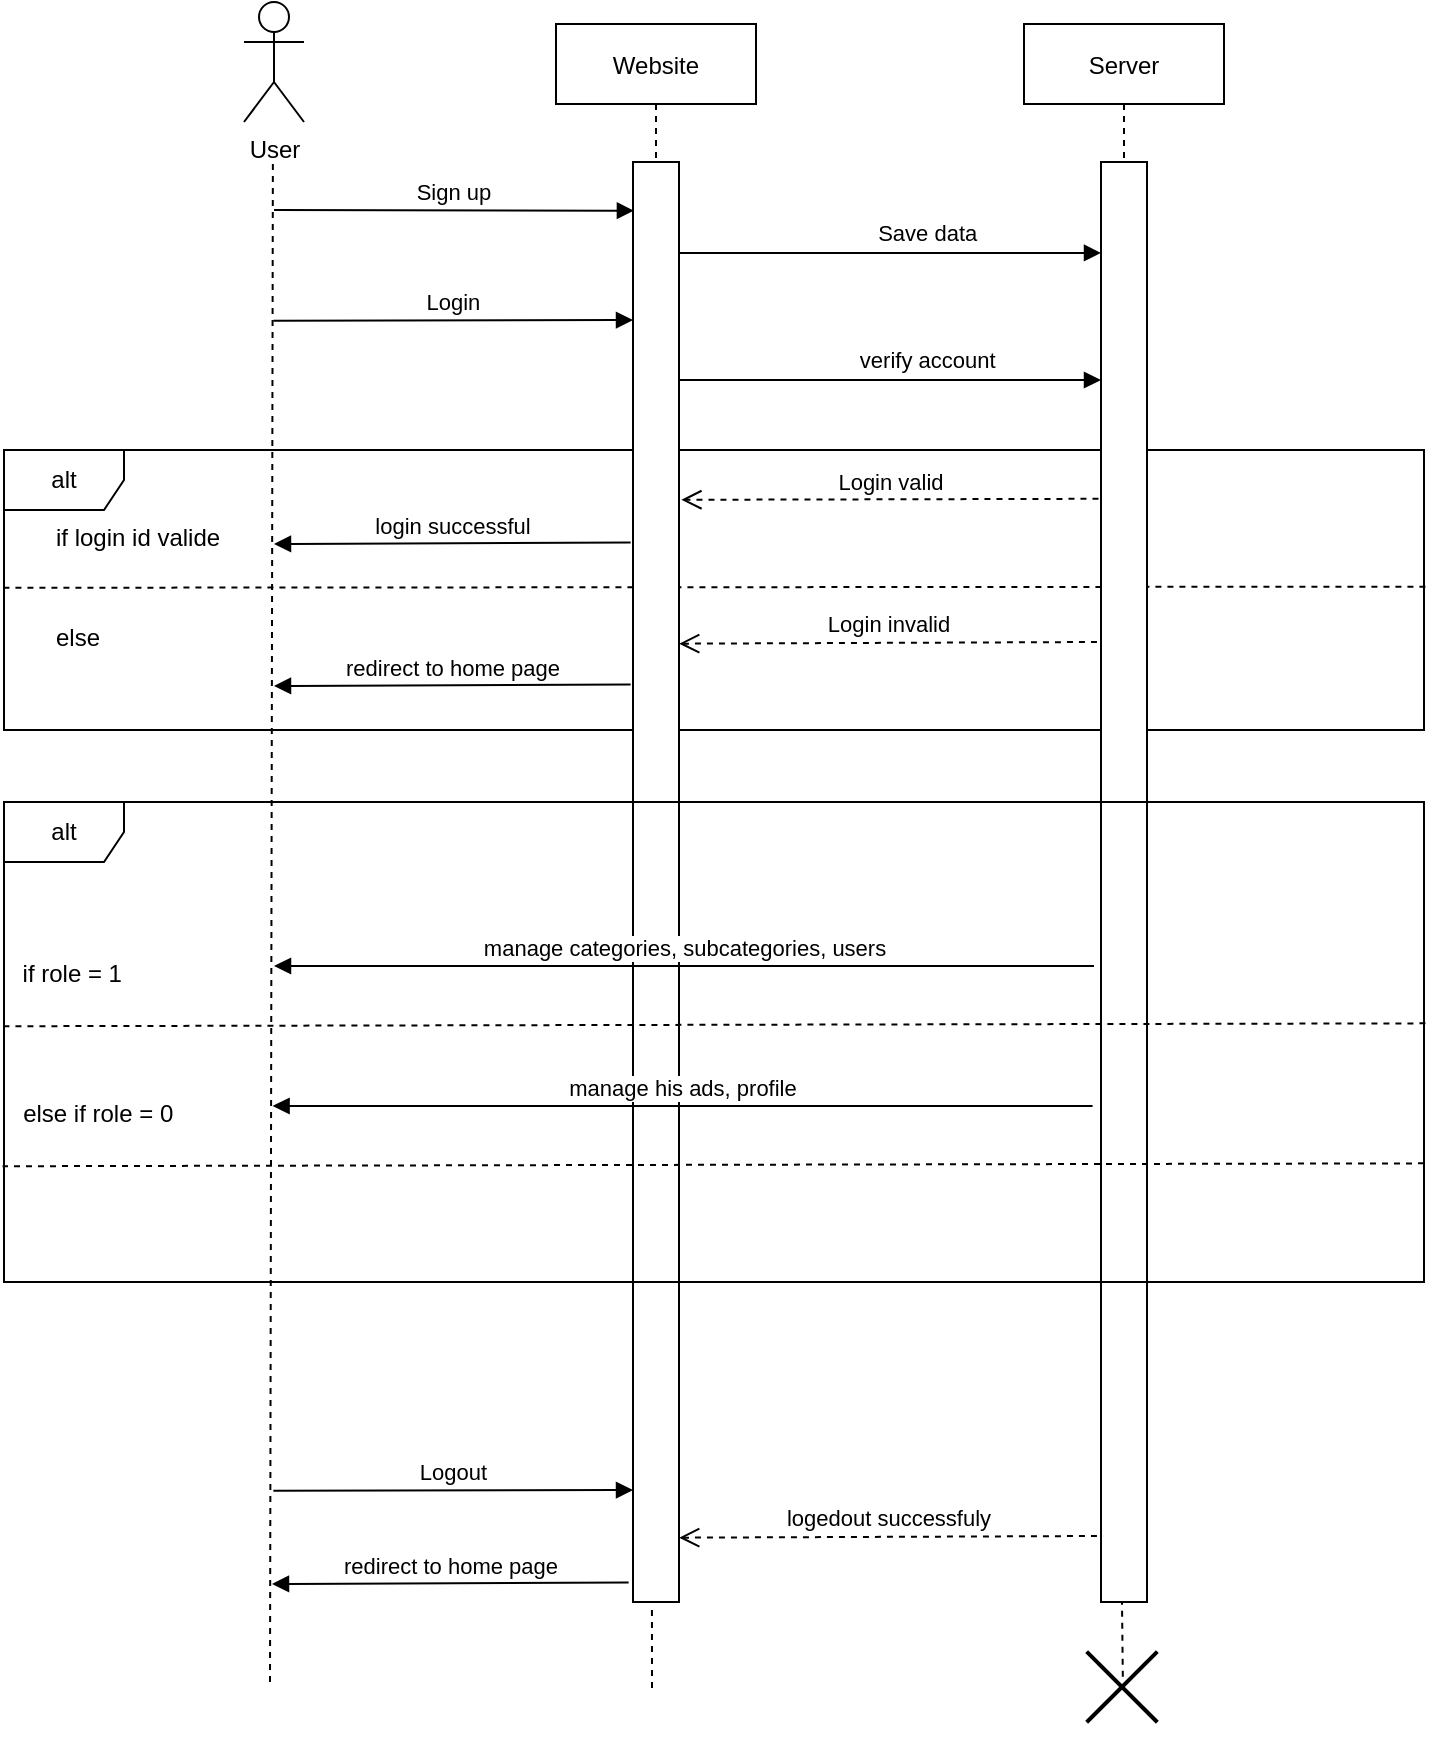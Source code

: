 <mxfile>
    <diagram id="280kTA-RH1lBnl_bKy8m" name="Page-1">
        <mxGraphModel dx="1341" dy="724" grid="1" gridSize="10" guides="1" tooltips="1" connect="1" arrows="1" fold="1" page="1" pageScale="1" pageWidth="850" pageHeight="1100" math="0" shadow="0">
            <root>
                <mxCell id="0"/>
                <mxCell id="1" parent="0"/>
                <mxCell id="152" value="Website" style="shape=umlLifeline;perimeter=lifelinePerimeter;container=1;collapsible=0;recursiveResize=0;rounded=0;shadow=0;strokeWidth=1;" parent="1" vertex="1">
                    <mxGeometry x="353" y="101" width="100" height="69" as="geometry"/>
                </mxCell>
                <mxCell id="153" value="Server" style="shape=umlLifeline;perimeter=lifelinePerimeter;container=1;collapsible=0;recursiveResize=0;rounded=0;shadow=0;strokeWidth=1;" parent="1" vertex="1">
                    <mxGeometry x="587" y="101" width="100" height="69" as="geometry"/>
                </mxCell>
                <mxCell id="155" value="User" style="shape=umlActor;verticalLabelPosition=bottom;verticalAlign=top;html=1;outlineConnect=0;" parent="1" vertex="1">
                    <mxGeometry x="197" y="90" width="30" height="60" as="geometry"/>
                </mxCell>
                <mxCell id="158" value="Sign up" style="verticalAlign=bottom;endArrow=block;shadow=0;strokeWidth=1;entryX=0.02;entryY=0.046;entryDx=0;entryDy=0;entryPerimeter=0;" parent="1" edge="1">
                    <mxGeometry relative="1" as="geometry">
                        <mxPoint x="212" y="194" as="sourcePoint"/>
                        <mxPoint x="391.96" y="194.36" as="targetPoint"/>
                    </mxGeometry>
                </mxCell>
                <mxCell id="162" value="" style="endArrow=none;html=1;rounded=0;dashed=1;startArrow=none;" parent="1" edge="1">
                    <mxGeometry width="50" height="50" relative="1" as="geometry">
                        <mxPoint x="210" y="930" as="sourcePoint"/>
                        <mxPoint x="211.44" y="170" as="targetPoint"/>
                    </mxGeometry>
                </mxCell>
                <mxCell id="164" value="alt" style="shape=umlFrame;whiteSpace=wrap;html=1;gradientColor=none;fillColor=default;swimlaneFillColor=none;" parent="1" vertex="1">
                    <mxGeometry x="77" y="314" width="710" height="140" as="geometry"/>
                </mxCell>
                <mxCell id="165" value="else" style="text;strokeColor=none;fillColor=none;align=left;verticalAlign=top;spacingLeft=4;spacingRight=4;overflow=hidden;rotatable=0;points=[[0,0.5],[1,0.5]];portConstraint=eastwest;dashed=1;" parent="1" vertex="1">
                    <mxGeometry x="97" y="394" width="105" height="40" as="geometry"/>
                </mxCell>
                <mxCell id="166" value="if login id valide" style="text;strokeColor=none;fillColor=none;align=left;verticalAlign=top;spacingLeft=4;spacingRight=4;overflow=hidden;rotatable=0;points=[[0,0.5],[1,0.5]];portConstraint=eastwest;dashed=1;" parent="1" vertex="1">
                    <mxGeometry x="97" y="344" width="100" height="26" as="geometry"/>
                </mxCell>
                <mxCell id="167" value="Login valid" style="html=1;verticalAlign=bottom;endArrow=open;dashed=1;endSize=8;rounded=0;entryX=1.052;entryY=0.265;entryDx=0;entryDy=0;entryPerimeter=0;exitX=-0.055;exitY=0.34;exitDx=0;exitDy=0;exitPerimeter=0;" parent="1" edge="1">
                    <mxGeometry relative="1" as="geometry">
                        <mxPoint x="624.235" y="338.4" as="sourcePoint"/>
                        <mxPoint x="415.696" y="338.9" as="targetPoint"/>
                    </mxGeometry>
                </mxCell>
                <mxCell id="170" value="Login invalid" style="html=1;verticalAlign=bottom;endArrow=open;dashed=1;endSize=8;rounded=0;exitX=-0.088;exitY=0.475;exitDx=0;exitDy=0;exitPerimeter=0;entryX=1.004;entryY=0.374;entryDx=0;entryDy=0;entryPerimeter=0;" parent="1" edge="1">
                    <mxGeometry relative="1" as="geometry">
                        <mxPoint x="623.476" y="410" as="sourcePoint"/>
                        <mxPoint x="414.592" y="410.84" as="targetPoint"/>
                    </mxGeometry>
                </mxCell>
                <mxCell id="171" value="login successful" style="html=1;verticalAlign=bottom;endArrow=block;rounded=0;exitX=-0.052;exitY=0.364;exitDx=0;exitDy=0;exitPerimeter=0;" parent="1" edge="1">
                    <mxGeometry width="80" relative="1" as="geometry">
                        <mxPoint x="390.304" y="360.28" as="sourcePoint"/>
                        <mxPoint x="212" y="361" as="targetPoint"/>
                    </mxGeometry>
                </mxCell>
                <mxCell id="163" value="Save data" style="verticalAlign=bottom;endArrow=block;shadow=0;strokeWidth=1;exitX=1.016;exitY=0.078;exitDx=0;exitDy=0;exitPerimeter=0;" parent="1" edge="1">
                    <mxGeometry x="0.178" y="1" relative="1" as="geometry">
                        <mxPoint x="414.868" y="215.48" as="sourcePoint"/>
                        <mxPoint x="625.5" y="215.48" as="targetPoint"/>
                        <mxPoint as="offset"/>
                    </mxGeometry>
                </mxCell>
                <mxCell id="185" value="Login" style="verticalAlign=bottom;endArrow=block;shadow=0;strokeWidth=1;entryX=0.014;entryY=0.057;entryDx=0;entryDy=0;entryPerimeter=0;" parent="1" edge="1">
                    <mxGeometry relative="1" as="geometry">
                        <mxPoint x="211.68" y="249.36" as="sourcePoint"/>
                        <mxPoint x="391.502" y="249.0" as="targetPoint"/>
                    </mxGeometry>
                </mxCell>
                <mxCell id="186" value="verify account" style="verticalAlign=bottom;endArrow=block;shadow=0;strokeWidth=1;exitX=1.016;exitY=0.078;exitDx=0;exitDy=0;exitPerimeter=0;" parent="1" edge="1">
                    <mxGeometry x="0.178" y="1" relative="1" as="geometry">
                        <mxPoint x="414.868" y="279.0" as="sourcePoint"/>
                        <mxPoint x="625.5" y="279.0" as="targetPoint"/>
                        <mxPoint as="offset"/>
                    </mxGeometry>
                </mxCell>
                <mxCell id="187" value="" style="endArrow=none;html=1;rounded=0;dashed=1;startArrow=none;entryX=0;entryY=0.492;entryDx=0;entryDy=0;entryPerimeter=0;exitX=1.001;exitY=0.488;exitDx=0;exitDy=0;exitPerimeter=0;" parent="1" source="164" target="164" edge="1">
                    <mxGeometry width="50" height="50" relative="1" as="geometry">
                        <mxPoint x="79" y="584" as="sourcePoint"/>
                        <mxPoint x="79.44" y="174" as="targetPoint"/>
                    </mxGeometry>
                </mxCell>
                <mxCell id="188" value="redirect to home page" style="html=1;verticalAlign=bottom;endArrow=block;rounded=0;exitX=-0.052;exitY=0.364;exitDx=0;exitDy=0;exitPerimeter=0;" parent="1" edge="1">
                    <mxGeometry width="80" relative="1" as="geometry">
                        <mxPoint x="390.304" y="431.28" as="sourcePoint"/>
                        <mxPoint x="212.0" y="432" as="targetPoint"/>
                    </mxGeometry>
                </mxCell>
                <mxCell id="182" value="" style="html=1;points=[];perimeter=orthogonalPerimeter;" parent="1" vertex="1">
                    <mxGeometry x="391.5" y="170" width="23" height="720" as="geometry"/>
                </mxCell>
                <mxCell id="157" value="" style="html=1;points=[];perimeter=orthogonalPerimeter;" parent="1" vertex="1">
                    <mxGeometry x="625.5" y="170" width="23" height="720" as="geometry"/>
                </mxCell>
                <mxCell id="189" value="alt" style="shape=umlFrame;whiteSpace=wrap;html=1;gradientColor=none;fillColor=default;swimlaneFillColor=none;" parent="1" vertex="1">
                    <mxGeometry x="77" y="490" width="710" height="240" as="geometry"/>
                </mxCell>
                <mxCell id="195" value="" style="endArrow=none;html=1;rounded=0;dashed=1;startArrow=none;entryX=0;entryY=0.492;entryDx=0;entryDy=0;entryPerimeter=0;exitX=1.001;exitY=0.488;exitDx=0;exitDy=0;exitPerimeter=0;" parent="1" edge="1">
                    <mxGeometry width="50" height="50" relative="1" as="geometry">
                        <mxPoint x="787.71" y="600.68" as="sourcePoint"/>
                        <mxPoint x="77" y="602.12" as="targetPoint"/>
                    </mxGeometry>
                </mxCell>
                <mxCell id="194" value="manage categories, subcategories, users" style="html=1;verticalAlign=bottom;endArrow=block;rounded=0;startArrow=none;" parent="1" edge="1">
                    <mxGeometry width="80" relative="1" as="geometry">
                        <mxPoint x="622" y="572" as="sourcePoint"/>
                        <mxPoint x="212" y="572" as="targetPoint"/>
                    </mxGeometry>
                </mxCell>
                <mxCell id="191" value="if role = 1" style="text;strokeColor=none;fillColor=none;align=left;verticalAlign=top;spacingLeft=4;spacingRight=4;overflow=hidden;rotatable=0;points=[[0,0.5],[1,0.5]];portConstraint=eastwest;dashed=1;" parent="1" vertex="1">
                    <mxGeometry x="80.29" y="562" width="120.71" height="20" as="geometry"/>
                </mxCell>
                <mxCell id="221" value="" style="endArrow=none;html=1;rounded=0;dashed=1;startArrow=none;entryX=0;entryY=0.492;entryDx=0;entryDy=0;entryPerimeter=0;exitX=1.001;exitY=0.488;exitDx=0;exitDy=0;exitPerimeter=0;" parent="1" edge="1">
                    <mxGeometry width="50" height="50" relative="1" as="geometry">
                        <mxPoint x="787" y="670.68" as="sourcePoint"/>
                        <mxPoint x="76.29" y="672.12" as="targetPoint"/>
                    </mxGeometry>
                </mxCell>
                <mxCell id="222" value="manage his ads,&amp;nbsp;profile" style="html=1;verticalAlign=bottom;endArrow=block;rounded=0;startArrow=none;" parent="1" edge="1">
                    <mxGeometry width="80" relative="1" as="geometry">
                        <mxPoint x="621.29" y="642" as="sourcePoint"/>
                        <mxPoint x="211.29" y="642" as="targetPoint"/>
                    </mxGeometry>
                </mxCell>
                <mxCell id="223" value="else if role = 0" style="text;strokeColor=none;fillColor=none;align=left;verticalAlign=top;spacingLeft=4;spacingRight=4;overflow=hidden;rotatable=0;points=[[0,0.5],[1,0.5]];portConstraint=eastwest;dashed=1;" parent="1" vertex="1">
                    <mxGeometry x="80.58" y="632" width="120.71" height="20" as="geometry"/>
                </mxCell>
                <mxCell id="231" value="" style="endArrow=none;html=1;rounded=0;dashed=1;startArrow=none;entryX=0.412;entryY=1.003;entryDx=0;entryDy=0;entryPerimeter=0;" parent="1" target="182" edge="1">
                    <mxGeometry width="50" height="50" relative="1" as="geometry">
                        <mxPoint x="401" y="933" as="sourcePoint"/>
                        <mxPoint x="401.367" y="903.7" as="targetPoint"/>
                    </mxGeometry>
                </mxCell>
                <mxCell id="232" value="" style="endArrow=none;html=1;rounded=0;dashed=1;startArrow=none;" parent="1" edge="1">
                    <mxGeometry width="50" height="50" relative="1" as="geometry">
                        <mxPoint x="636.41" y="927.36" as="sourcePoint"/>
                        <mxPoint x="636" y="890" as="targetPoint"/>
                    </mxGeometry>
                </mxCell>
                <mxCell id="233" value="Logout" style="verticalAlign=bottom;endArrow=block;shadow=0;strokeWidth=1;entryX=0.014;entryY=0.057;entryDx=0;entryDy=0;entryPerimeter=0;" parent="1" edge="1">
                    <mxGeometry relative="1" as="geometry">
                        <mxPoint x="211.68" y="834.36" as="sourcePoint"/>
                        <mxPoint x="391.502" y="834.0" as="targetPoint"/>
                    </mxGeometry>
                </mxCell>
                <mxCell id="234" value="logedout successfuly" style="html=1;verticalAlign=bottom;endArrow=open;dashed=1;endSize=8;rounded=0;exitX=-0.088;exitY=0.475;exitDx=0;exitDy=0;exitPerimeter=0;entryX=1.004;entryY=0.374;entryDx=0;entryDy=0;entryPerimeter=0;" parent="1" edge="1">
                    <mxGeometry relative="1" as="geometry">
                        <mxPoint x="623.476" y="857" as="sourcePoint"/>
                        <mxPoint x="414.592" y="857.84" as="targetPoint"/>
                    </mxGeometry>
                </mxCell>
                <mxCell id="243" value="" style="group" parent="1" vertex="1" connectable="0">
                    <mxGeometry x="613.535" y="909.995" width="44.93" height="44.93" as="geometry"/>
                </mxCell>
                <mxCell id="240" value="" style="line;strokeWidth=2;direction=south;html=1;perimeter=backbonePerimeter;points=[];outlineConnect=0;rotation=45;" parent="243" vertex="1">
                    <mxGeometry x="17.465" y="-2.535" width="10" height="50" as="geometry"/>
                </mxCell>
                <mxCell id="241" value="" style="line;strokeWidth=2;direction=south;html=1;perimeter=backbonePerimeter;points=[];outlineConnect=0;rotation=-45;" parent="243" vertex="1">
                    <mxGeometry x="15.695" y="-2.535" width="13.54" height="50" as="geometry"/>
                </mxCell>
                <mxCell id="244" value="redirect to home page" style="html=1;verticalAlign=bottom;endArrow=block;rounded=0;exitX=-0.052;exitY=0.364;exitDx=0;exitDy=0;exitPerimeter=0;" parent="1" edge="1">
                    <mxGeometry width="80" relative="1" as="geometry">
                        <mxPoint x="389.304" y="880.28" as="sourcePoint"/>
                        <mxPoint x="211.0" y="881.0" as="targetPoint"/>
                    </mxGeometry>
                </mxCell>
            </root>
        </mxGraphModel>
    </diagram>
</mxfile>
